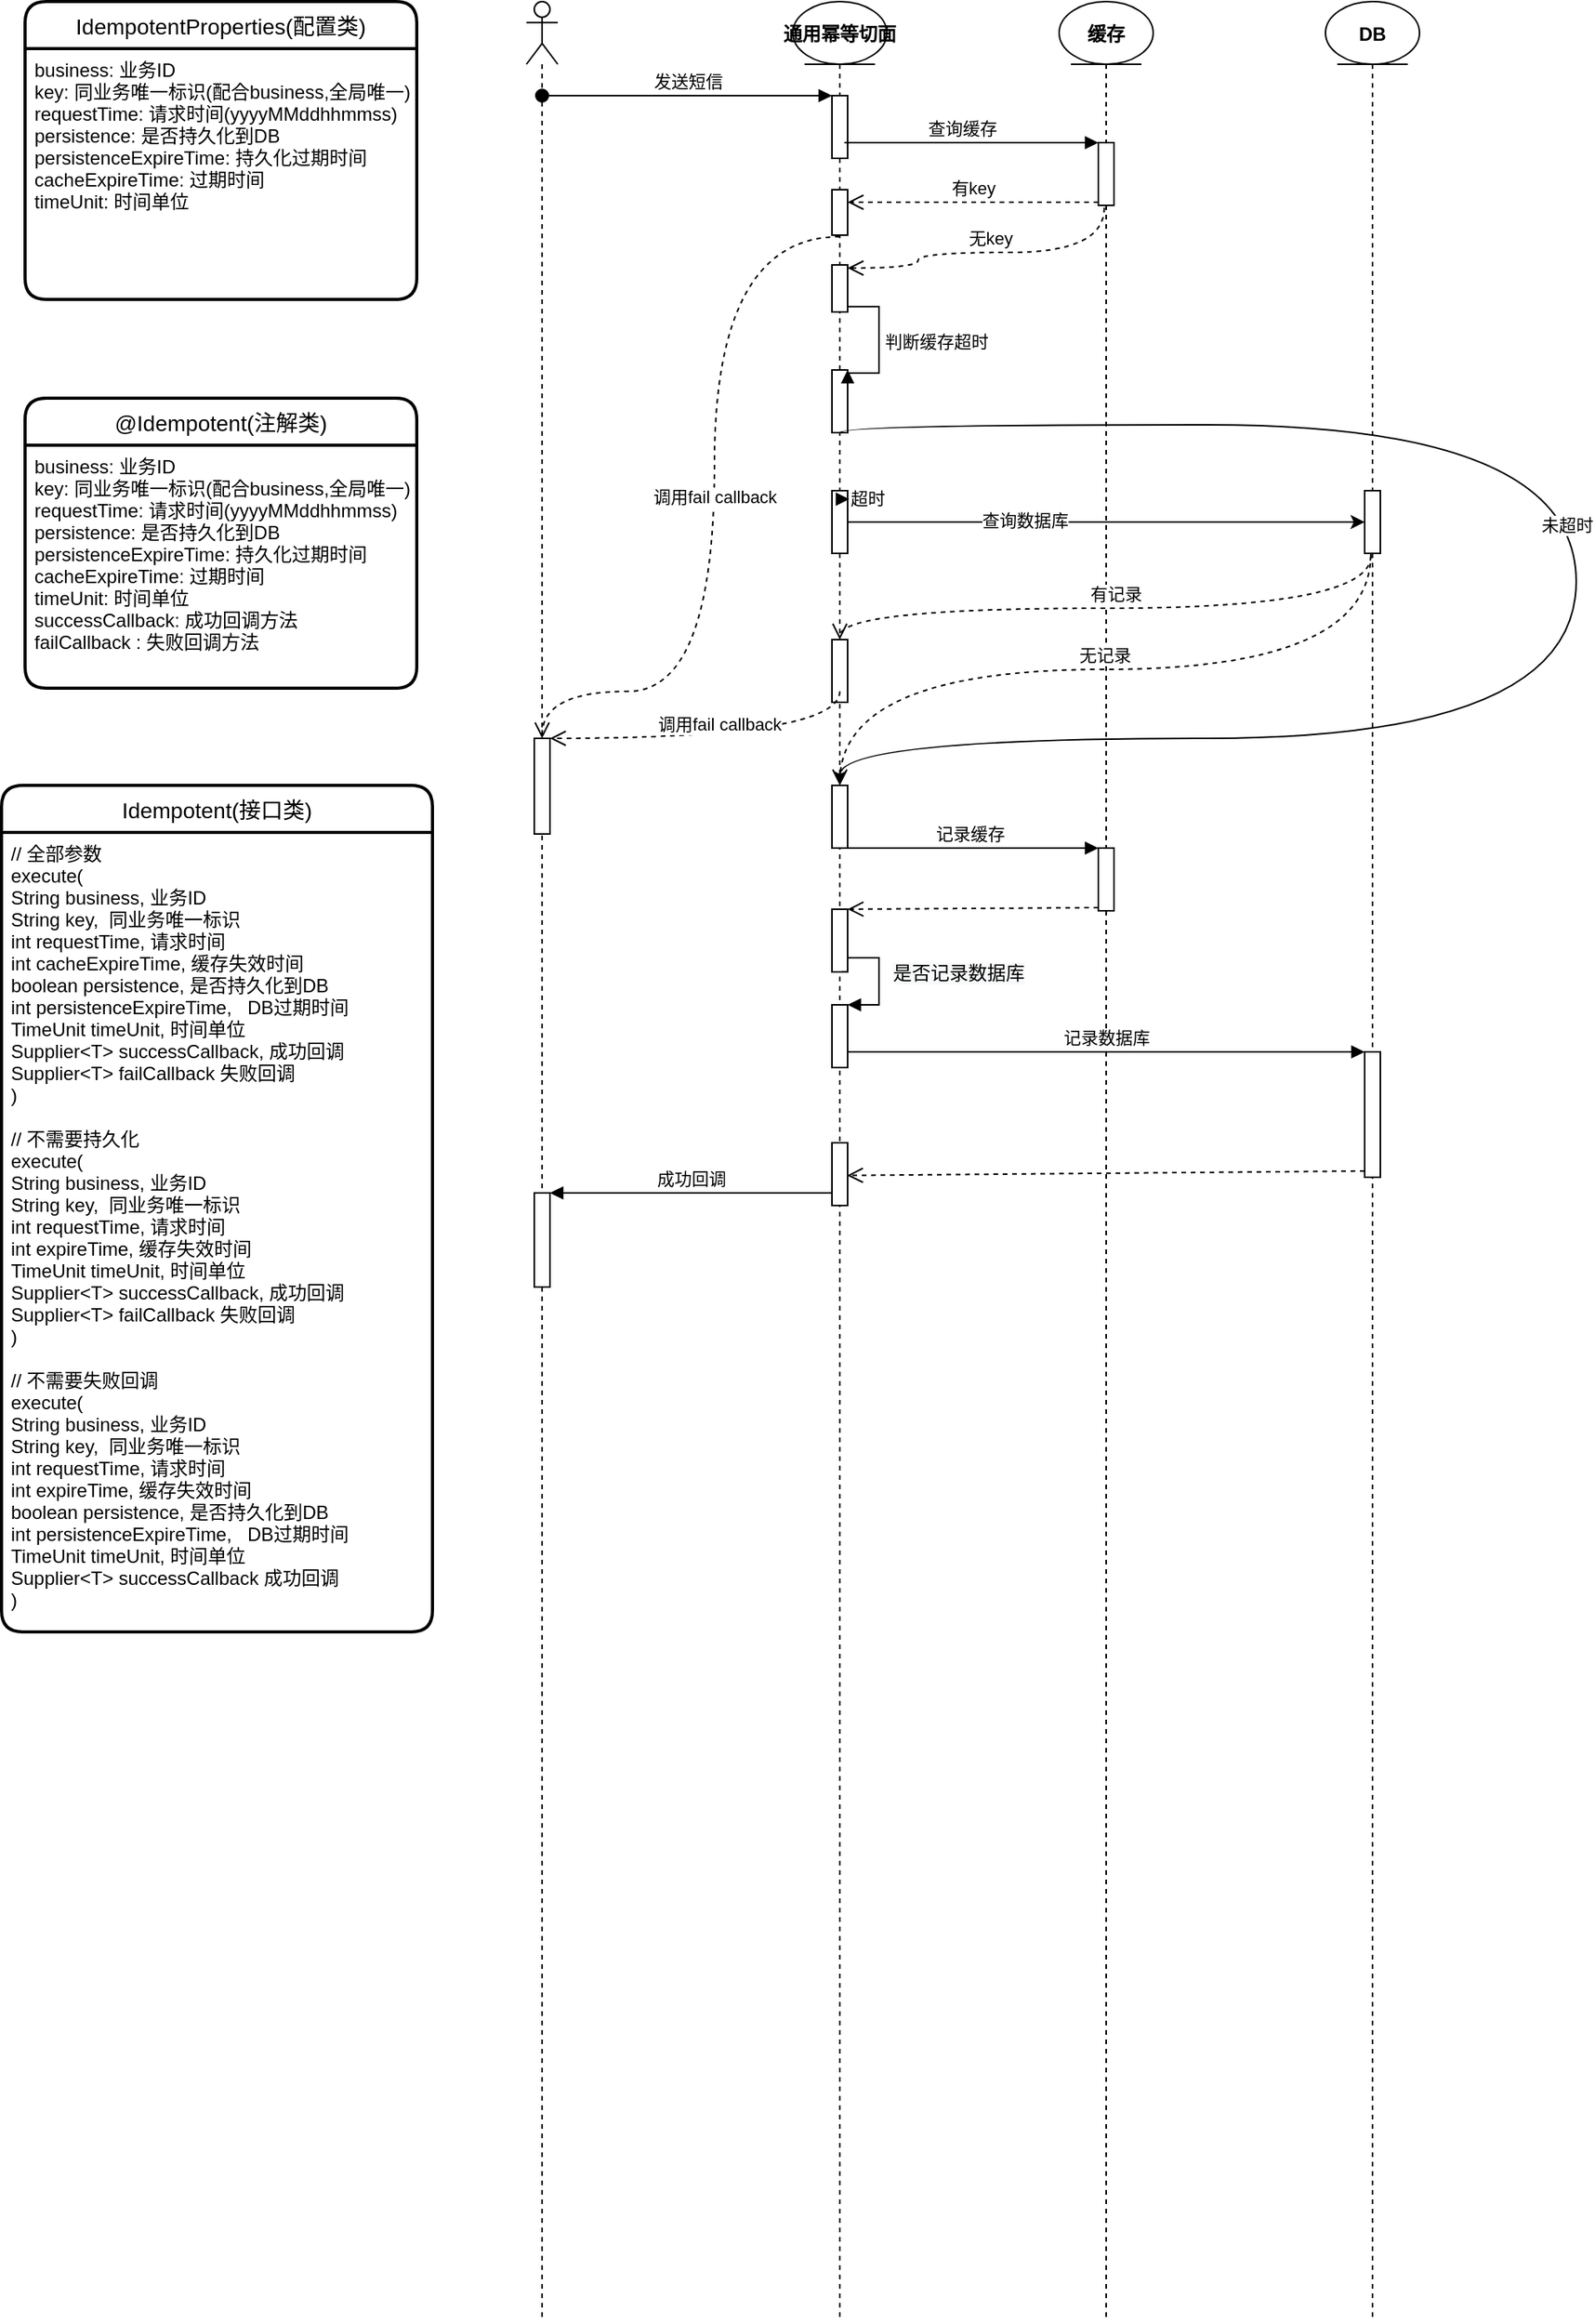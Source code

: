 <mxfile version="13.7.9" type="github">
  <diagram name="幂等" id="74e2e168-ea6b-b213-b513-2b3c1d86103e">
    <mxGraphModel dx="1422" dy="774" grid="1" gridSize="10" guides="1" tooltips="1" connect="1" arrows="1" fold="1" page="1" pageScale="1" pageWidth="1100" pageHeight="850" background="#ffffff" math="0" shadow="0">
      <root>
        <mxCell id="0" />
        <mxCell id="1" parent="0" />
        <mxCell id="Dr7aWHiYQWJMJAfqMdh1-3" value="IdempotentProperties(配置类)" style="swimlane;childLayout=stackLayout;horizontal=1;startSize=30;horizontalStack=0;rounded=1;fontSize=14;fontStyle=0;strokeWidth=2;resizeParent=0;resizeLast=1;shadow=0;dashed=0;align=center;" parent="1" vertex="1">
          <mxGeometry x="40" y="80" width="250" height="190" as="geometry" />
        </mxCell>
        <mxCell id="Dr7aWHiYQWJMJAfqMdh1-4" value="business: 业务ID&#xa;key: 同业务唯一标识(配合business,全局唯一)&#xa;requestTime: 请求时间(yyyyMMddhhmmss)&#xa;persistence: 是否持久化到DB&#xa;persistenceExpireTime: 持久化过期时间&#xa;cacheExpireTime: 过期时间&#xa;timeUnit: 时间单位&#xa;&#xa;" style="align=left;strokeColor=none;fillColor=none;spacingLeft=4;fontSize=12;verticalAlign=top;resizable=0;rotatable=0;part=1;" parent="Dr7aWHiYQWJMJAfqMdh1-3" vertex="1">
          <mxGeometry y="30" width="250" height="160" as="geometry" />
        </mxCell>
        <mxCell id="Dr7aWHiYQWJMJAfqMdh1-1" value="@Idempotent(注解类)" style="swimlane;childLayout=stackLayout;horizontal=1;startSize=30;horizontalStack=0;rounded=1;fontSize=14;fontStyle=0;strokeWidth=2;resizeParent=0;resizeLast=1;shadow=0;dashed=0;align=center;" parent="1" vertex="1">
          <mxGeometry x="40" y="333" width="250" height="185" as="geometry" />
        </mxCell>
        <mxCell id="Dr7aWHiYQWJMJAfqMdh1-2" value="business: 业务ID&#xa;key: 同业务唯一标识(配合business,全局唯一)&#xa;requestTime: 请求时间(yyyyMMddhhmmss)&#xa;persistence: 是否持久化到DB&#xa;persistenceExpireTime: 持久化过期时间&#xa;cacheExpireTime: 过期时间&#xa;timeUnit: 时间单位&#xa;successCallback: 成功回调方法&#xa;failCallback : 失败回调方法&#xa;&#xa;&#xa;" style="align=left;strokeColor=none;fillColor=none;spacingLeft=4;fontSize=12;verticalAlign=top;resizable=0;rotatable=0;part=1;" parent="Dr7aWHiYQWJMJAfqMdh1-1" vertex="1">
          <mxGeometry y="30" width="250" height="155" as="geometry" />
        </mxCell>
        <mxCell id="N3oFsb0zca_vRXjRVCQ4-1" value="Idempotent(接口类)" style="swimlane;childLayout=stackLayout;horizontal=1;startSize=30;horizontalStack=0;rounded=1;fontSize=14;fontStyle=0;strokeWidth=2;resizeParent=0;resizeLast=1;shadow=0;dashed=0;align=center;" vertex="1" parent="1">
          <mxGeometry x="25" y="580" width="275" height="540" as="geometry" />
        </mxCell>
        <mxCell id="N3oFsb0zca_vRXjRVCQ4-2" value="// 全部参数&#xa;execute(&#xa;String business, 业务ID&#xa;String key,  同业务唯一标识&#xa;int requestTime, 请求时间&#xa;int cacheExpireTime, 缓存失效时间&#xa;boolean persistence, 是否持久化到DB&#xa;int persistenceExpireTime,   DB过期时间&#xa;TimeUnit timeUnit, 时间单位&#xa;Supplier&lt;T&gt; successCallback, 成功回调&#xa;Supplier&lt;T&gt; failCallback 失败回调&#xa;)&#xa;&#xa;// 不需要持久化&#xa;execute(&#xa;String business, 业务ID&#xa;String key,  同业务唯一标识&#xa;int requestTime, 请求时间&#xa;int expireTime, 缓存失效时间&#xa;TimeUnit timeUnit, 时间单位&#xa;Supplier&lt;T&gt; successCallback, 成功回调&#xa;Supplier&lt;T&gt; failCallback 失败回调&#xa;)&#xa;&#xa;// 不需要失败回调&#xa;execute(&#xa;String business, 业务ID&#xa;String key,  同业务唯一标识&#xa;int requestTime, 请求时间&#xa;int expireTime, 缓存失效时间&#xa;boolean persistence, 是否持久化到DB&#xa;int persistenceExpireTime,   DB过期时间&#xa;TimeUnit timeUnit, 时间单位&#xa;Supplier&lt;T&gt; successCallback 成功回调&#xa;)&#xa;" style="align=left;strokeColor=none;fillColor=none;spacingLeft=4;fontSize=12;verticalAlign=top;resizable=0;rotatable=0;part=1;" vertex="1" parent="N3oFsb0zca_vRXjRVCQ4-1">
          <mxGeometry y="30" width="275" height="510" as="geometry" />
        </mxCell>
        <mxCell id="N3oFsb0zca_vRXjRVCQ4-3" value="" style="shape=umlLifeline;participant=umlActor;perimeter=lifelinePerimeter;whiteSpace=wrap;html=1;container=1;collapsible=0;recursiveResize=0;verticalAlign=top;spacingTop=36;outlineConnect=0;" vertex="1" parent="1">
          <mxGeometry x="360" y="80" width="20" height="1480" as="geometry" />
        </mxCell>
        <mxCell id="N3oFsb0zca_vRXjRVCQ4-29" value="" style="html=1;points=[];perimeter=orthogonalPerimeter;" vertex="1" parent="N3oFsb0zca_vRXjRVCQ4-3">
          <mxGeometry x="5" y="470" width="10" height="61" as="geometry" />
        </mxCell>
        <mxCell id="N3oFsb0zca_vRXjRVCQ4-69" value="" style="html=1;points=[];perimeter=orthogonalPerimeter;" vertex="1" parent="N3oFsb0zca_vRXjRVCQ4-3">
          <mxGeometry x="5" y="760" width="10" height="60" as="geometry" />
        </mxCell>
        <mxCell id="N3oFsb0zca_vRXjRVCQ4-7" value="" style="shape=umlLifeline;participant=umlEntity;perimeter=lifelinePerimeter;whiteSpace=wrap;html=1;container=1;collapsible=0;recursiveResize=0;verticalAlign=top;spacingTop=36;outlineConnect=0;" vertex="1" parent="1">
          <mxGeometry x="530" y="80" width="60" height="1480" as="geometry" />
        </mxCell>
        <mxCell id="N3oFsb0zca_vRXjRVCQ4-12" value="" style="html=1;points=[];perimeter=orthogonalPerimeter;" vertex="1" parent="N3oFsb0zca_vRXjRVCQ4-7">
          <mxGeometry x="25" y="60" width="10" height="40" as="geometry" />
        </mxCell>
        <mxCell id="N3oFsb0zca_vRXjRVCQ4-15" value="通用幂等切面" style="text;align=center;fontStyle=1;verticalAlign=middle;spacingLeft=3;spacingRight=3;strokeColor=none;rotatable=0;points=[[0,0.5],[1,0.5]];portConstraint=eastwest;" vertex="1" parent="N3oFsb0zca_vRXjRVCQ4-7">
          <mxGeometry x="-10" y="7" width="80" height="26" as="geometry" />
        </mxCell>
        <mxCell id="N3oFsb0zca_vRXjRVCQ4-28" value="" style="html=1;points=[];perimeter=orthogonalPerimeter;" vertex="1" parent="N3oFsb0zca_vRXjRVCQ4-7">
          <mxGeometry x="25" y="120" width="10" height="29" as="geometry" />
        </mxCell>
        <mxCell id="N3oFsb0zca_vRXjRVCQ4-32" value="" style="html=1;points=[];perimeter=orthogonalPerimeter;" vertex="1" parent="N3oFsb0zca_vRXjRVCQ4-7">
          <mxGeometry x="25" y="168" width="10" height="30" as="geometry" />
        </mxCell>
        <mxCell id="N3oFsb0zca_vRXjRVCQ4-33" value="" style="html=1;points=[];perimeter=orthogonalPerimeter;" vertex="1" parent="N3oFsb0zca_vRXjRVCQ4-7">
          <mxGeometry x="25" y="235" width="10" height="40" as="geometry" />
        </mxCell>
        <mxCell id="N3oFsb0zca_vRXjRVCQ4-34" value="判断缓存超时" style="edgeStyle=orthogonalEdgeStyle;html=1;align=left;spacingLeft=2;endArrow=block;rounded=0;entryX=1;entryY=0;exitX=1.013;exitY=0.92;exitDx=0;exitDy=0;exitPerimeter=0;" edge="1" target="N3oFsb0zca_vRXjRVCQ4-33" parent="N3oFsb0zca_vRXjRVCQ4-7">
          <mxGeometry relative="1" as="geometry">
            <mxPoint x="35.13" y="194.6" as="sourcePoint" />
            <Array as="points">
              <mxPoint x="55" y="195" />
              <mxPoint x="55" y="237" />
            </Array>
          </mxGeometry>
        </mxCell>
        <mxCell id="N3oFsb0zca_vRXjRVCQ4-35" value="" style="html=1;points=[];perimeter=orthogonalPerimeter;" vertex="1" parent="N3oFsb0zca_vRXjRVCQ4-7">
          <mxGeometry x="25" y="312" width="10" height="40" as="geometry" />
        </mxCell>
        <mxCell id="N3oFsb0zca_vRXjRVCQ4-41" value="" style="html=1;points=[];perimeter=orthogonalPerimeter;" vertex="1" parent="N3oFsb0zca_vRXjRVCQ4-7">
          <mxGeometry x="25" y="407" width="10" height="40" as="geometry" />
        </mxCell>
        <mxCell id="N3oFsb0zca_vRXjRVCQ4-48" value="" style="html=1;points=[];perimeter=orthogonalPerimeter;" vertex="1" parent="N3oFsb0zca_vRXjRVCQ4-7">
          <mxGeometry x="25" y="500" width="10" height="40" as="geometry" />
        </mxCell>
        <mxCell id="N3oFsb0zca_vRXjRVCQ4-49" value="" style="edgeStyle=orthogonalEdgeStyle;curved=1;rounded=0;orthogonalLoop=1;jettySize=auto;html=1;entryX=0.507;entryY=-0.008;entryDx=0;entryDy=0;entryPerimeter=0;" edge="1" parent="N3oFsb0zca_vRXjRVCQ4-7" target="N3oFsb0zca_vRXjRVCQ4-48">
          <mxGeometry relative="1" as="geometry">
            <mxPoint x="30" y="275" as="sourcePoint" />
            <Array as="points">
              <mxPoint x="30" y="270" />
              <mxPoint x="500" y="270" />
              <mxPoint x="500" y="470" />
              <mxPoint x="30" y="470" />
            </Array>
          </mxGeometry>
        </mxCell>
        <mxCell id="N3oFsb0zca_vRXjRVCQ4-50" value="未超时" style="edgeLabel;html=1;align=center;verticalAlign=middle;resizable=0;points=[];" vertex="1" connectable="0" parent="N3oFsb0zca_vRXjRVCQ4-49">
          <mxGeometry x="-0.083" y="-6" relative="1" as="geometry">
            <mxPoint as="offset" />
          </mxGeometry>
        </mxCell>
        <mxCell id="N3oFsb0zca_vRXjRVCQ4-61" value="" style="html=1;points=[];perimeter=orthogonalPerimeter;" vertex="1" parent="N3oFsb0zca_vRXjRVCQ4-7">
          <mxGeometry x="25" y="579" width="10" height="40" as="geometry" />
        </mxCell>
        <mxCell id="N3oFsb0zca_vRXjRVCQ4-65" value="" style="html=1;points=[];perimeter=orthogonalPerimeter;" vertex="1" parent="N3oFsb0zca_vRXjRVCQ4-7">
          <mxGeometry x="25" y="640" width="10" height="40" as="geometry" />
        </mxCell>
        <mxCell id="N3oFsb0zca_vRXjRVCQ4-66" value="&lt;span style=&quot;font-size: 12px ; text-align: center ; background-color: rgb(248 , 249 , 250)&quot;&gt;是否记录数据库&lt;/span&gt;" style="edgeStyle=orthogonalEdgeStyle;html=1;align=left;spacingLeft=2;endArrow=block;rounded=0;entryX=1;entryY=0;exitX=0.599;exitY=0.997;exitDx=0;exitDy=0;exitPerimeter=0;" edge="1" target="N3oFsb0zca_vRXjRVCQ4-65" parent="N3oFsb0zca_vRXjRVCQ4-7" source="N3oFsb0zca_vRXjRVCQ4-61">
          <mxGeometry x="0.035" y="5" relative="1" as="geometry">
            <mxPoint x="30" y="650" as="sourcePoint" />
            <Array as="points">
              <mxPoint x="35" y="619" />
              <mxPoint x="35" y="610" />
              <mxPoint x="55" y="610" />
              <mxPoint x="55" y="640" />
            </Array>
            <mxPoint as="offset" />
          </mxGeometry>
        </mxCell>
        <mxCell id="N3oFsb0zca_vRXjRVCQ4-68" value="" style="html=1;points=[];perimeter=orthogonalPerimeter;" vertex="1" parent="N3oFsb0zca_vRXjRVCQ4-7">
          <mxGeometry x="25" y="728" width="10" height="40" as="geometry" />
        </mxCell>
        <mxCell id="N3oFsb0zca_vRXjRVCQ4-13" value="发送短信" style="html=1;verticalAlign=bottom;startArrow=oval;endArrow=block;startSize=8;" edge="1" target="N3oFsb0zca_vRXjRVCQ4-12" parent="1" source="N3oFsb0zca_vRXjRVCQ4-3">
          <mxGeometry relative="1" as="geometry">
            <mxPoint x="490" y="180" as="sourcePoint" />
            <Array as="points">
              <mxPoint x="390" y="140" />
            </Array>
          </mxGeometry>
        </mxCell>
        <mxCell id="N3oFsb0zca_vRXjRVCQ4-19" value="" style="shape=umlLifeline;participant=umlEntity;perimeter=lifelinePerimeter;whiteSpace=wrap;html=1;container=1;collapsible=0;recursiveResize=0;verticalAlign=top;spacingTop=36;outlineConnect=0;" vertex="1" parent="1">
          <mxGeometry x="700" y="80" width="60" height="1480" as="geometry" />
        </mxCell>
        <mxCell id="N3oFsb0zca_vRXjRVCQ4-21" value="缓存" style="text;align=center;fontStyle=1;verticalAlign=middle;spacingLeft=3;spacingRight=3;strokeColor=none;rotatable=0;points=[[0,0.5],[1,0.5]];portConstraint=eastwest;" vertex="1" parent="N3oFsb0zca_vRXjRVCQ4-19">
          <mxGeometry x="-10" y="7" width="80" height="26" as="geometry" />
        </mxCell>
        <mxCell id="N3oFsb0zca_vRXjRVCQ4-25" value="" style="html=1;points=[];perimeter=orthogonalPerimeter;" vertex="1" parent="N3oFsb0zca_vRXjRVCQ4-19">
          <mxGeometry x="25" y="90" width="10" height="40" as="geometry" />
        </mxCell>
        <mxCell id="N3oFsb0zca_vRXjRVCQ4-58" value="" style="html=1;points=[];perimeter=orthogonalPerimeter;" vertex="1" parent="N3oFsb0zca_vRXjRVCQ4-19">
          <mxGeometry x="25" y="540" width="10" height="40" as="geometry" />
        </mxCell>
        <mxCell id="N3oFsb0zca_vRXjRVCQ4-22" value="" style="shape=umlLifeline;participant=umlEntity;perimeter=lifelinePerimeter;whiteSpace=wrap;html=1;container=1;collapsible=0;recursiveResize=0;verticalAlign=top;spacingTop=36;outlineConnect=0;" vertex="1" parent="1">
          <mxGeometry x="870" y="80" width="60" height="1480" as="geometry" />
        </mxCell>
        <mxCell id="N3oFsb0zca_vRXjRVCQ4-24" value="DB" style="text;align=center;fontStyle=1;verticalAlign=middle;spacingLeft=3;spacingRight=3;strokeColor=none;rotatable=0;points=[[0,0.5],[1,0.5]];portConstraint=eastwest;" vertex="1" parent="N3oFsb0zca_vRXjRVCQ4-22">
          <mxGeometry x="-10" y="7" width="80" height="26" as="geometry" />
        </mxCell>
        <mxCell id="N3oFsb0zca_vRXjRVCQ4-38" value="" style="html=1;points=[];perimeter=orthogonalPerimeter;" vertex="1" parent="N3oFsb0zca_vRXjRVCQ4-22">
          <mxGeometry x="25" y="312" width="10" height="40" as="geometry" />
        </mxCell>
        <mxCell id="N3oFsb0zca_vRXjRVCQ4-62" value="" style="html=1;points=[];perimeter=orthogonalPerimeter;" vertex="1" parent="N3oFsb0zca_vRXjRVCQ4-22">
          <mxGeometry x="25" y="670" width="10" height="80" as="geometry" />
        </mxCell>
        <mxCell id="N3oFsb0zca_vRXjRVCQ4-26" value="查询缓存" style="html=1;verticalAlign=bottom;endArrow=block;entryX=0;entryY=0;" edge="1" target="N3oFsb0zca_vRXjRVCQ4-25" parent="1">
          <mxGeometry relative="1" as="geometry">
            <mxPoint x="570" y="170" as="sourcePoint" />
            <Array as="points">
              <mxPoint x="560" y="170" />
            </Array>
          </mxGeometry>
        </mxCell>
        <mxCell id="N3oFsb0zca_vRXjRVCQ4-27" value="有key" style="html=1;verticalAlign=bottom;endArrow=open;dashed=1;endSize=8;exitX=0;exitY=0.95;" edge="1" source="N3oFsb0zca_vRXjRVCQ4-25" parent="1" target="N3oFsb0zca_vRXjRVCQ4-28">
          <mxGeometry relative="1" as="geometry">
            <mxPoint x="565" y="220" as="targetPoint" />
            <Array as="points" />
          </mxGeometry>
        </mxCell>
        <mxCell id="N3oFsb0zca_vRXjRVCQ4-30" value="调用fail callback" style="html=1;verticalAlign=bottom;endArrow=open;dashed=1;endSize=8;edgeStyle=orthogonalEdgeStyle;curved=1;" edge="1" parent="1" target="N3oFsb0zca_vRXjRVCQ4-29">
          <mxGeometry relative="1" as="geometry">
            <mxPoint x="560" y="230" as="sourcePoint" />
            <mxPoint x="480" y="230" as="targetPoint" />
            <Array as="points">
              <mxPoint x="480" y="230" />
              <mxPoint x="480" y="520" />
              <mxPoint x="370" y="520" />
            </Array>
          </mxGeometry>
        </mxCell>
        <mxCell id="N3oFsb0zca_vRXjRVCQ4-31" value="无key" style="html=1;verticalAlign=bottom;endArrow=open;dashed=1;endSize=8;edgeStyle=orthogonalEdgeStyle;curved=1;exitX=0.38;exitY=1.038;exitDx=0;exitDy=0;exitPerimeter=0;" edge="1" parent="1" source="N3oFsb0zca_vRXjRVCQ4-25" target="N3oFsb0zca_vRXjRVCQ4-32">
          <mxGeometry relative="1" as="geometry">
            <mxPoint x="690" y="250" as="sourcePoint" />
            <mxPoint x="570" y="260" as="targetPoint" />
            <Array as="points">
              <mxPoint x="729" y="240" />
              <mxPoint x="610" y="240" />
              <mxPoint x="610" y="250" />
            </Array>
          </mxGeometry>
        </mxCell>
        <mxCell id="N3oFsb0zca_vRXjRVCQ4-37" value="超时" style="edgeStyle=orthogonalEdgeStyle;html=1;align=left;spacingLeft=2;endArrow=block;rounded=0;entryX=1;entryY=0;" edge="1" parent="1" source="N3oFsb0zca_vRXjRVCQ4-7">
          <mxGeometry relative="1" as="geometry">
            <mxPoint x="566.13" y="355.01" as="sourcePoint" />
            <Array as="points">
              <mxPoint x="586" y="355" />
              <mxPoint x="586" y="397" />
            </Array>
            <mxPoint x="566.0" y="397.41" as="targetPoint" />
          </mxGeometry>
        </mxCell>
        <mxCell id="N3oFsb0zca_vRXjRVCQ4-39" value="" style="edgeStyle=orthogonalEdgeStyle;curved=1;rounded=0;orthogonalLoop=1;jettySize=auto;html=1;" edge="1" parent="1" source="N3oFsb0zca_vRXjRVCQ4-35" target="N3oFsb0zca_vRXjRVCQ4-38">
          <mxGeometry relative="1" as="geometry" />
        </mxCell>
        <mxCell id="N3oFsb0zca_vRXjRVCQ4-40" value="查询数据库" style="edgeLabel;html=1;align=center;verticalAlign=middle;resizable=0;points=[];" vertex="1" connectable="0" parent="N3oFsb0zca_vRXjRVCQ4-39">
          <mxGeometry x="-0.317" y="1" relative="1" as="geometry">
            <mxPoint as="offset" />
          </mxGeometry>
        </mxCell>
        <mxCell id="N3oFsb0zca_vRXjRVCQ4-43" value="有记录" style="html=1;verticalAlign=bottom;endArrow=open;dashed=1;endSize=8;exitX=0.392;exitY=1.042;exitDx=0;exitDy=0;exitPerimeter=0;edgeStyle=orthogonalEdgeStyle;curved=1;" edge="1" parent="1" source="N3oFsb0zca_vRXjRVCQ4-38">
          <mxGeometry relative="1" as="geometry">
            <mxPoint x="560.0" y="487.0" as="targetPoint" />
            <mxPoint x="720" y="487.0" as="sourcePoint" />
            <Array as="points">
              <mxPoint x="899" y="467" />
              <mxPoint x="560" y="467" />
            </Array>
          </mxGeometry>
        </mxCell>
        <mxCell id="N3oFsb0zca_vRXjRVCQ4-44" value="调用fail callback" style="html=1;verticalAlign=bottom;endArrow=open;dashed=1;endSize=8;edgeStyle=orthogonalEdgeStyle;curved=1;" edge="1" parent="1" target="N3oFsb0zca_vRXjRVCQ4-29">
          <mxGeometry relative="1" as="geometry">
            <mxPoint x="560" y="520" as="sourcePoint" />
            <mxPoint x="450" y="510" as="targetPoint" />
            <Array as="points">
              <mxPoint x="560" y="550" />
            </Array>
          </mxGeometry>
        </mxCell>
        <mxCell id="N3oFsb0zca_vRXjRVCQ4-46" value="无记录" style="html=1;verticalAlign=bottom;endArrow=open;dashed=1;endSize=8;edgeStyle=orthogonalEdgeStyle;curved=1;exitX=0.392;exitY=1.008;exitDx=0;exitDy=0;exitPerimeter=0;" edge="1" parent="1" source="N3oFsb0zca_vRXjRVCQ4-38" target="N3oFsb0zca_vRXjRVCQ4-48">
          <mxGeometry relative="1" as="geometry">
            <mxPoint x="570.0" y="497" as="targetPoint" />
            <mxPoint x="908.92" y="443.68" as="sourcePoint" />
            <Array as="points" />
          </mxGeometry>
        </mxCell>
        <mxCell id="N3oFsb0zca_vRXjRVCQ4-59" value="记录缓存" style="html=1;verticalAlign=bottom;endArrow=block;entryX=0;entryY=0;" edge="1" target="N3oFsb0zca_vRXjRVCQ4-58" parent="1" source="N3oFsb0zca_vRXjRVCQ4-7">
          <mxGeometry relative="1" as="geometry">
            <mxPoint x="655" y="660" as="sourcePoint" />
          </mxGeometry>
        </mxCell>
        <mxCell id="N3oFsb0zca_vRXjRVCQ4-60" value="" style="html=1;verticalAlign=bottom;endArrow=open;dashed=1;endSize=8;exitX=0;exitY=0.95;" edge="1" source="N3oFsb0zca_vRXjRVCQ4-58" parent="1" target="N3oFsb0zca_vRXjRVCQ4-61">
          <mxGeometry relative="1" as="geometry">
            <mxPoint x="655" y="736" as="targetPoint" />
          </mxGeometry>
        </mxCell>
        <mxCell id="N3oFsb0zca_vRXjRVCQ4-63" value="记录数据库" style="html=1;verticalAlign=bottom;endArrow=block;entryX=0;entryY=0;" edge="1" target="N3oFsb0zca_vRXjRVCQ4-62" parent="1" source="N3oFsb0zca_vRXjRVCQ4-65">
          <mxGeometry relative="1" as="geometry">
            <mxPoint x="825" y="730" as="sourcePoint" />
          </mxGeometry>
        </mxCell>
        <mxCell id="N3oFsb0zca_vRXjRVCQ4-64" value="" style="html=1;verticalAlign=bottom;endArrow=open;dashed=1;endSize=8;exitX=0;exitY=0.95;entryX=0.967;entryY=0.521;entryDx=0;entryDy=0;entryPerimeter=0;" edge="1" source="N3oFsb0zca_vRXjRVCQ4-62" parent="1" target="N3oFsb0zca_vRXjRVCQ4-68">
          <mxGeometry relative="1" as="geometry">
            <mxPoint x="600" y="830" as="targetPoint" />
          </mxGeometry>
        </mxCell>
        <mxCell id="N3oFsb0zca_vRXjRVCQ4-70" value="成功回调" style="html=1;verticalAlign=bottom;endArrow=block;entryX=1;entryY=0;" edge="1" target="N3oFsb0zca_vRXjRVCQ4-69" parent="1" source="N3oFsb0zca_vRXjRVCQ4-68">
          <mxGeometry relative="1" as="geometry">
            <mxPoint x="435" y="850" as="sourcePoint" />
          </mxGeometry>
        </mxCell>
      </root>
    </mxGraphModel>
  </diagram>
</mxfile>
